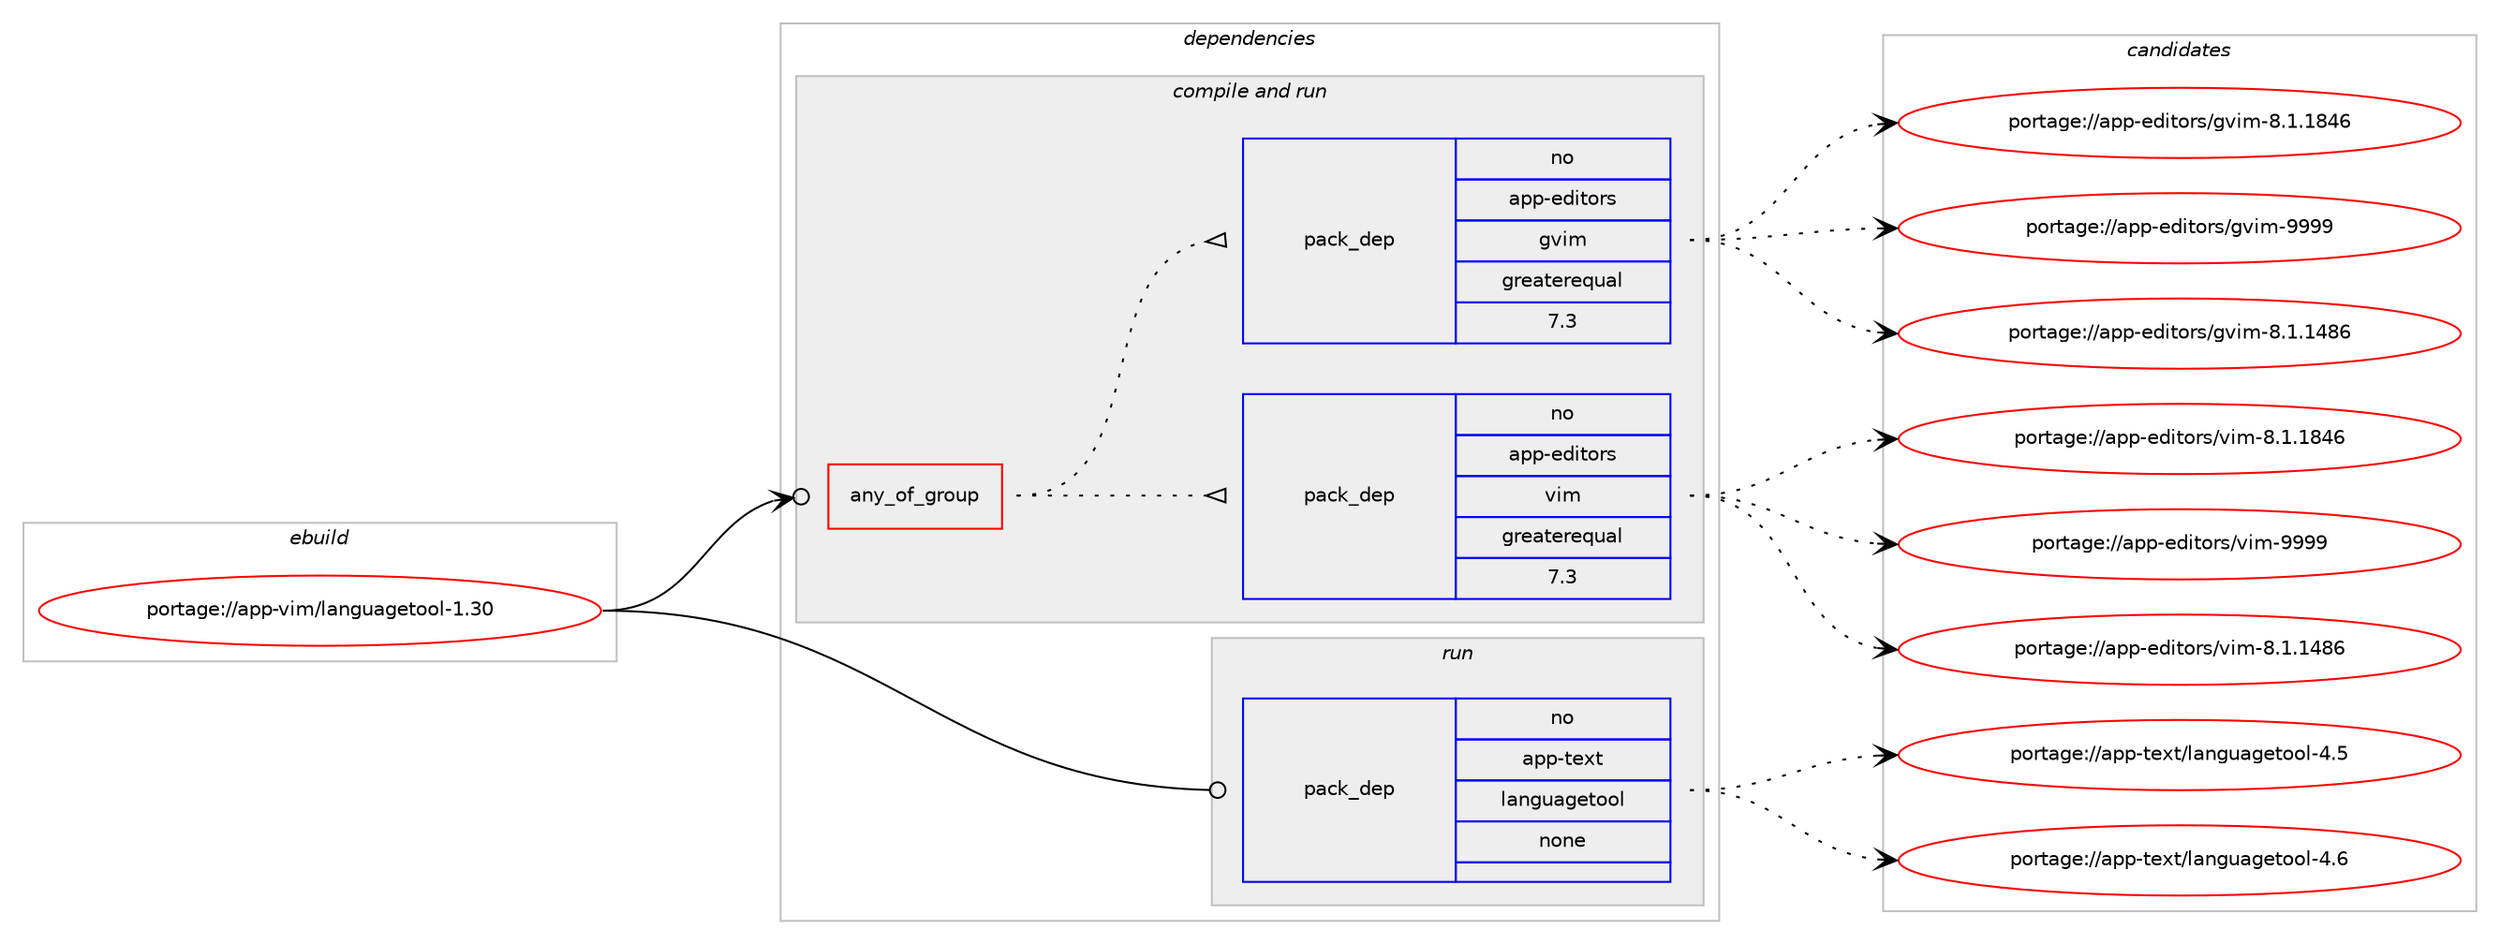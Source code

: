 digraph prolog {

# *************
# Graph options
# *************

newrank=true;
concentrate=true;
compound=true;
graph [rankdir=LR,fontname=Helvetica,fontsize=10,ranksep=1.5];#, ranksep=2.5, nodesep=0.2];
edge  [arrowhead=vee];
node  [fontname=Helvetica,fontsize=10];

# **********
# The ebuild
# **********

subgraph cluster_leftcol {
color=gray;
rank=same;
label=<<i>ebuild</i>>;
id [label="portage://app-vim/languagetool-1.30", color=red, width=4, href="../app-vim/languagetool-1.30.svg"];
}

# ****************
# The dependencies
# ****************

subgraph cluster_midcol {
color=gray;
label=<<i>dependencies</i>>;
subgraph cluster_compile {
fillcolor="#eeeeee";
style=filled;
label=<<i>compile</i>>;
}
subgraph cluster_compileandrun {
fillcolor="#eeeeee";
style=filled;
label=<<i>compile and run</i>>;
subgraph any933 {
dependency49528 [label=<<TABLE BORDER="0" CELLBORDER="1" CELLSPACING="0" CELLPADDING="4"><TR><TD CELLPADDING="10">any_of_group</TD></TR></TABLE>>, shape=none, color=red];subgraph pack36875 {
dependency49529 [label=<<TABLE BORDER="0" CELLBORDER="1" CELLSPACING="0" CELLPADDING="4" WIDTH="220"><TR><TD ROWSPAN="6" CELLPADDING="30">pack_dep</TD></TR><TR><TD WIDTH="110">no</TD></TR><TR><TD>app-editors</TD></TR><TR><TD>vim</TD></TR><TR><TD>greaterequal</TD></TR><TR><TD>7.3</TD></TR></TABLE>>, shape=none, color=blue];
}
dependency49528:e -> dependency49529:w [weight=20,style="dotted",arrowhead="oinv"];
subgraph pack36876 {
dependency49530 [label=<<TABLE BORDER="0" CELLBORDER="1" CELLSPACING="0" CELLPADDING="4" WIDTH="220"><TR><TD ROWSPAN="6" CELLPADDING="30">pack_dep</TD></TR><TR><TD WIDTH="110">no</TD></TR><TR><TD>app-editors</TD></TR><TR><TD>gvim</TD></TR><TR><TD>greaterequal</TD></TR><TR><TD>7.3</TD></TR></TABLE>>, shape=none, color=blue];
}
dependency49528:e -> dependency49530:w [weight=20,style="dotted",arrowhead="oinv"];
}
id:e -> dependency49528:w [weight=20,style="solid",arrowhead="odotvee"];
}
subgraph cluster_run {
fillcolor="#eeeeee";
style=filled;
label=<<i>run</i>>;
subgraph pack36877 {
dependency49531 [label=<<TABLE BORDER="0" CELLBORDER="1" CELLSPACING="0" CELLPADDING="4" WIDTH="220"><TR><TD ROWSPAN="6" CELLPADDING="30">pack_dep</TD></TR><TR><TD WIDTH="110">no</TD></TR><TR><TD>app-text</TD></TR><TR><TD>languagetool</TD></TR><TR><TD>none</TD></TR><TR><TD></TD></TR></TABLE>>, shape=none, color=blue];
}
id:e -> dependency49531:w [weight=20,style="solid",arrowhead="odot"];
}
}

# **************
# The candidates
# **************

subgraph cluster_choices {
rank=same;
color=gray;
label=<<i>candidates</i>>;

subgraph choice36875 {
color=black;
nodesep=1;
choiceportage971121124510110010511611111411547118105109455646494649525654 [label="portage://app-editors/vim-8.1.1486", color=red, width=4,href="../app-editors/vim-8.1.1486.svg"];
choiceportage971121124510110010511611111411547118105109455646494649565254 [label="portage://app-editors/vim-8.1.1846", color=red, width=4,href="../app-editors/vim-8.1.1846.svg"];
choiceportage9711211245101100105116111114115471181051094557575757 [label="portage://app-editors/vim-9999", color=red, width=4,href="../app-editors/vim-9999.svg"];
dependency49529:e -> choiceportage971121124510110010511611111411547118105109455646494649525654:w [style=dotted,weight="100"];
dependency49529:e -> choiceportage971121124510110010511611111411547118105109455646494649565254:w [style=dotted,weight="100"];
dependency49529:e -> choiceportage9711211245101100105116111114115471181051094557575757:w [style=dotted,weight="100"];
}
subgraph choice36876 {
color=black;
nodesep=1;
choiceportage971121124510110010511611111411547103118105109455646494649525654 [label="portage://app-editors/gvim-8.1.1486", color=red, width=4,href="../app-editors/gvim-8.1.1486.svg"];
choiceportage971121124510110010511611111411547103118105109455646494649565254 [label="portage://app-editors/gvim-8.1.1846", color=red, width=4,href="../app-editors/gvim-8.1.1846.svg"];
choiceportage9711211245101100105116111114115471031181051094557575757 [label="portage://app-editors/gvim-9999", color=red, width=4,href="../app-editors/gvim-9999.svg"];
dependency49530:e -> choiceportage971121124510110010511611111411547103118105109455646494649525654:w [style=dotted,weight="100"];
dependency49530:e -> choiceportage971121124510110010511611111411547103118105109455646494649565254:w [style=dotted,weight="100"];
dependency49530:e -> choiceportage9711211245101100105116111114115471031181051094557575757:w [style=dotted,weight="100"];
}
subgraph choice36877 {
color=black;
nodesep=1;
choiceportage971121124511610112011647108971101031179710310111611111110845524653 [label="portage://app-text/languagetool-4.5", color=red, width=4,href="../app-text/languagetool-4.5.svg"];
choiceportage971121124511610112011647108971101031179710310111611111110845524654 [label="portage://app-text/languagetool-4.6", color=red, width=4,href="../app-text/languagetool-4.6.svg"];
dependency49531:e -> choiceportage971121124511610112011647108971101031179710310111611111110845524653:w [style=dotted,weight="100"];
dependency49531:e -> choiceportage971121124511610112011647108971101031179710310111611111110845524654:w [style=dotted,weight="100"];
}
}

}
